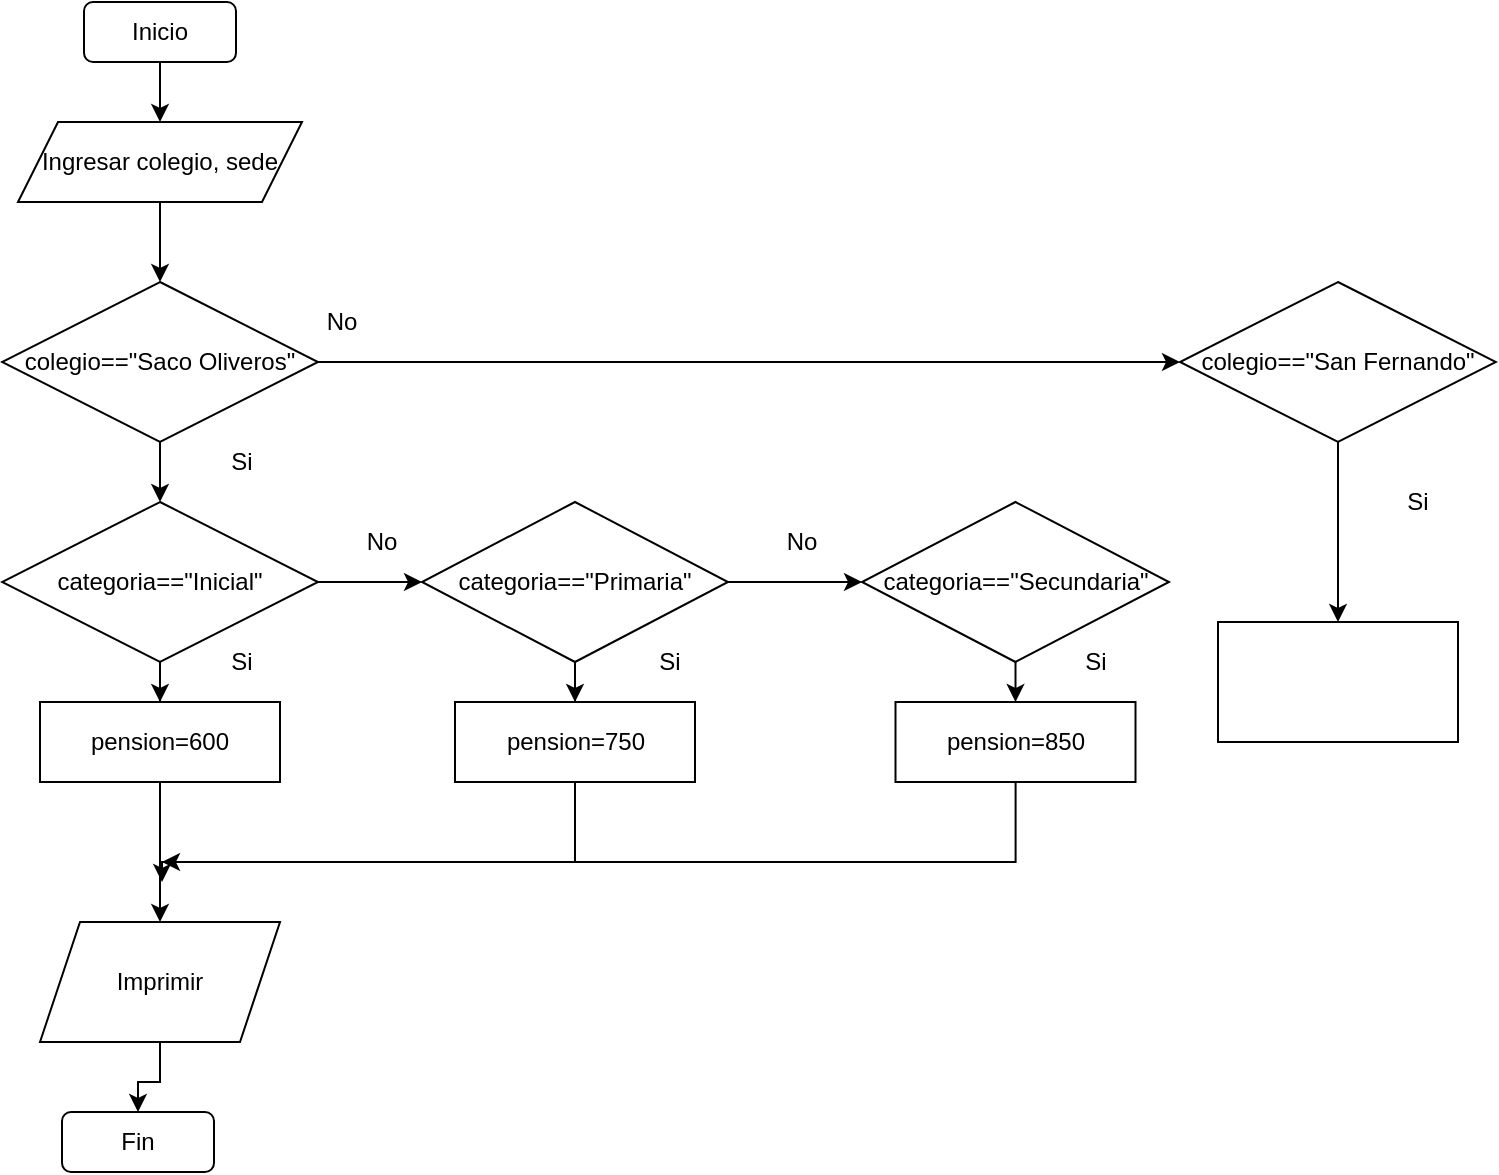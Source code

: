 <mxfile version="13.5.7" type="device"><diagram id="C5RBs43oDa-KdzZeNtuy" name="Page-1"><mxGraphModel dx="912" dy="578" grid="1" gridSize="10" guides="1" tooltips="1" connect="1" arrows="1" fold="1" page="1" pageScale="1" pageWidth="827" pageHeight="1169" math="0" shadow="0"><root><mxCell id="WIyWlLk6GJQsqaUBKTNV-0"/><mxCell id="WIyWlLk6GJQsqaUBKTNV-1" parent="WIyWlLk6GJQsqaUBKTNV-0"/><mxCell id="DNy8S5kYYccHXHRgaG4k-5" value="" style="edgeStyle=orthogonalEdgeStyle;rounded=0;orthogonalLoop=1;jettySize=auto;html=1;" edge="1" parent="WIyWlLk6GJQsqaUBKTNV-1" source="DNy8S5kYYccHXHRgaG4k-0" target="DNy8S5kYYccHXHRgaG4k-2"><mxGeometry relative="1" as="geometry"/></mxCell><mxCell id="DNy8S5kYYccHXHRgaG4k-0" value="Inicio" style="rounded=1;whiteSpace=wrap;html=1;" vertex="1" parent="WIyWlLk6GJQsqaUBKTNV-1"><mxGeometry x="121" y="30" width="76" height="30" as="geometry"/></mxCell><mxCell id="DNy8S5kYYccHXHRgaG4k-1" value="Fin" style="rounded=1;whiteSpace=wrap;html=1;" vertex="1" parent="WIyWlLk6GJQsqaUBKTNV-1"><mxGeometry x="110" y="585" width="76" height="30" as="geometry"/></mxCell><mxCell id="DNy8S5kYYccHXHRgaG4k-6" value="" style="edgeStyle=orthogonalEdgeStyle;rounded=0;orthogonalLoop=1;jettySize=auto;html=1;" edge="1" parent="WIyWlLk6GJQsqaUBKTNV-1" source="DNy8S5kYYccHXHRgaG4k-2" target="DNy8S5kYYccHXHRgaG4k-4"><mxGeometry relative="1" as="geometry"/></mxCell><mxCell id="DNy8S5kYYccHXHRgaG4k-2" value="Ingresar colegio, sede" style="shape=parallelogram;perimeter=parallelogramPerimeter;whiteSpace=wrap;html=1;fixedSize=1;" vertex="1" parent="WIyWlLk6GJQsqaUBKTNV-1"><mxGeometry x="88" y="90" width="142" height="40" as="geometry"/></mxCell><mxCell id="DNy8S5kYYccHXHRgaG4k-13" value="" style="edgeStyle=orthogonalEdgeStyle;rounded=0;orthogonalLoop=1;jettySize=auto;html=1;" edge="1" parent="WIyWlLk6GJQsqaUBKTNV-1" source="DNy8S5kYYccHXHRgaG4k-4" target="DNy8S5kYYccHXHRgaG4k-12"><mxGeometry relative="1" as="geometry"/></mxCell><mxCell id="DNy8S5kYYccHXHRgaG4k-15" value="" style="edgeStyle=orthogonalEdgeStyle;rounded=0;orthogonalLoop=1;jettySize=auto;html=1;" edge="1" parent="WIyWlLk6GJQsqaUBKTNV-1" source="DNy8S5kYYccHXHRgaG4k-4" target="DNy8S5kYYccHXHRgaG4k-14"><mxGeometry relative="1" as="geometry"/></mxCell><mxCell id="DNy8S5kYYccHXHRgaG4k-4" value="colegio==&quot;Saco Oliveros&quot;" style="rhombus;whiteSpace=wrap;html=1;" vertex="1" parent="WIyWlLk6GJQsqaUBKTNV-1"><mxGeometry x="80" y="170" width="158" height="80" as="geometry"/></mxCell><mxCell id="DNy8S5kYYccHXHRgaG4k-20" value="" style="edgeStyle=orthogonalEdgeStyle;rounded=0;orthogonalLoop=1;jettySize=auto;html=1;" edge="1" parent="WIyWlLk6GJQsqaUBKTNV-1" source="DNy8S5kYYccHXHRgaG4k-12" target="DNy8S5kYYccHXHRgaG4k-19"><mxGeometry relative="1" as="geometry"/></mxCell><mxCell id="DNy8S5kYYccHXHRgaG4k-23" value="" style="edgeStyle=orthogonalEdgeStyle;rounded=0;orthogonalLoop=1;jettySize=auto;html=1;" edge="1" parent="WIyWlLk6GJQsqaUBKTNV-1" source="DNy8S5kYYccHXHRgaG4k-12" target="DNy8S5kYYccHXHRgaG4k-22"><mxGeometry relative="1" as="geometry"/></mxCell><mxCell id="DNy8S5kYYccHXHRgaG4k-12" value="categoria==&quot;Inicial&quot;" style="rhombus;whiteSpace=wrap;html=1;" vertex="1" parent="WIyWlLk6GJQsqaUBKTNV-1"><mxGeometry x="80" y="280" width="158" height="80" as="geometry"/></mxCell><mxCell id="DNy8S5kYYccHXHRgaG4k-39" value="" style="edgeStyle=orthogonalEdgeStyle;rounded=0;orthogonalLoop=1;jettySize=auto;html=1;" edge="1" parent="WIyWlLk6GJQsqaUBKTNV-1" source="DNy8S5kYYccHXHRgaG4k-14" target="DNy8S5kYYccHXHRgaG4k-38"><mxGeometry relative="1" as="geometry"/></mxCell><mxCell id="DNy8S5kYYccHXHRgaG4k-14" value="colegio==&quot;San Fernando&quot;" style="rhombus;whiteSpace=wrap;html=1;" vertex="1" parent="WIyWlLk6GJQsqaUBKTNV-1"><mxGeometry x="669" y="170" width="158" height="80" as="geometry"/></mxCell><mxCell id="DNy8S5kYYccHXHRgaG4k-16" value="Si" style="text;html=1;strokeColor=none;fillColor=none;align=center;verticalAlign=middle;whiteSpace=wrap;rounded=0;" vertex="1" parent="WIyWlLk6GJQsqaUBKTNV-1"><mxGeometry x="180" y="250" width="40" height="20" as="geometry"/></mxCell><mxCell id="DNy8S5kYYccHXHRgaG4k-17" value="No" style="text;html=1;strokeColor=none;fillColor=none;align=center;verticalAlign=middle;whiteSpace=wrap;rounded=0;" vertex="1" parent="WIyWlLk6GJQsqaUBKTNV-1"><mxGeometry x="230" y="180" width="40" height="20" as="geometry"/></mxCell><mxCell id="DNy8S5kYYccHXHRgaG4k-45" value="" style="edgeStyle=orthogonalEdgeStyle;rounded=0;orthogonalLoop=1;jettySize=auto;html=1;" edge="1" parent="WIyWlLk6GJQsqaUBKTNV-1" source="DNy8S5kYYccHXHRgaG4k-19" target="DNy8S5kYYccHXHRgaG4k-44"><mxGeometry relative="1" as="geometry"/></mxCell><mxCell id="DNy8S5kYYccHXHRgaG4k-19" value="pension=600" style="whiteSpace=wrap;html=1;" vertex="1" parent="WIyWlLk6GJQsqaUBKTNV-1"><mxGeometry x="99" y="380" width="120" height="40" as="geometry"/></mxCell><mxCell id="DNy8S5kYYccHXHRgaG4k-25" value="" style="edgeStyle=orthogonalEdgeStyle;rounded=0;orthogonalLoop=1;jettySize=auto;html=1;" edge="1" parent="WIyWlLk6GJQsqaUBKTNV-1" source="DNy8S5kYYccHXHRgaG4k-22" target="DNy8S5kYYccHXHRgaG4k-24"><mxGeometry relative="1" as="geometry"/></mxCell><mxCell id="DNy8S5kYYccHXHRgaG4k-27" value="" style="edgeStyle=orthogonalEdgeStyle;rounded=0;orthogonalLoop=1;jettySize=auto;html=1;" edge="1" parent="WIyWlLk6GJQsqaUBKTNV-1" source="DNy8S5kYYccHXHRgaG4k-22" target="DNy8S5kYYccHXHRgaG4k-26"><mxGeometry relative="1" as="geometry"/></mxCell><mxCell id="DNy8S5kYYccHXHRgaG4k-22" value="categoria==&quot;Primaria&quot;" style="rhombus;whiteSpace=wrap;html=1;" vertex="1" parent="WIyWlLk6GJQsqaUBKTNV-1"><mxGeometry x="290" y="280" width="153" height="80" as="geometry"/></mxCell><mxCell id="DNy8S5kYYccHXHRgaG4k-47" style="edgeStyle=orthogonalEdgeStyle;rounded=0;orthogonalLoop=1;jettySize=auto;html=1;" edge="1" parent="WIyWlLk6GJQsqaUBKTNV-1" source="DNy8S5kYYccHXHRgaG4k-24"><mxGeometry relative="1" as="geometry"><mxPoint x="160" y="470" as="targetPoint"/><Array as="points"><mxPoint x="367" y="460"/><mxPoint x="160" y="460"/></Array></mxGeometry></mxCell><mxCell id="DNy8S5kYYccHXHRgaG4k-24" value="pension=750" style="whiteSpace=wrap;html=1;" vertex="1" parent="WIyWlLk6GJQsqaUBKTNV-1"><mxGeometry x="306.5" y="380" width="120" height="40" as="geometry"/></mxCell><mxCell id="DNy8S5kYYccHXHRgaG4k-29" value="" style="edgeStyle=orthogonalEdgeStyle;rounded=0;orthogonalLoop=1;jettySize=auto;html=1;" edge="1" parent="WIyWlLk6GJQsqaUBKTNV-1" source="DNy8S5kYYccHXHRgaG4k-26" target="DNy8S5kYYccHXHRgaG4k-28"><mxGeometry relative="1" as="geometry"/></mxCell><mxCell id="DNy8S5kYYccHXHRgaG4k-26" value="categoria==&quot;Secundaria&quot;" style="rhombus;whiteSpace=wrap;html=1;" vertex="1" parent="WIyWlLk6GJQsqaUBKTNV-1"><mxGeometry x="510" y="280" width="153.5" height="80" as="geometry"/></mxCell><mxCell id="DNy8S5kYYccHXHRgaG4k-48" style="edgeStyle=orthogonalEdgeStyle;rounded=0;orthogonalLoop=1;jettySize=auto;html=1;" edge="1" parent="WIyWlLk6GJQsqaUBKTNV-1" source="DNy8S5kYYccHXHRgaG4k-28"><mxGeometry relative="1" as="geometry"><mxPoint x="160" y="460" as="targetPoint"/><Array as="points"><mxPoint x="587" y="460"/><mxPoint x="360" y="460"/></Array></mxGeometry></mxCell><mxCell id="DNy8S5kYYccHXHRgaG4k-28" value="pension=850" style="whiteSpace=wrap;html=1;" vertex="1" parent="WIyWlLk6GJQsqaUBKTNV-1"><mxGeometry x="526.75" y="380" width="120" height="40" as="geometry"/></mxCell><mxCell id="DNy8S5kYYccHXHRgaG4k-30" value="No" style="text;html=1;strokeColor=none;fillColor=none;align=center;verticalAlign=middle;whiteSpace=wrap;rounded=0;" vertex="1" parent="WIyWlLk6GJQsqaUBKTNV-1"><mxGeometry x="250" y="290" width="40" height="20" as="geometry"/></mxCell><mxCell id="DNy8S5kYYccHXHRgaG4k-34" value="No" style="text;html=1;strokeColor=none;fillColor=none;align=center;verticalAlign=middle;whiteSpace=wrap;rounded=0;" vertex="1" parent="WIyWlLk6GJQsqaUBKTNV-1"><mxGeometry x="460" y="290" width="40" height="20" as="geometry"/></mxCell><mxCell id="DNy8S5kYYccHXHRgaG4k-35" value="Si" style="text;html=1;strokeColor=none;fillColor=none;align=center;verticalAlign=middle;whiteSpace=wrap;rounded=0;" vertex="1" parent="WIyWlLk6GJQsqaUBKTNV-1"><mxGeometry x="180" y="350" width="40" height="20" as="geometry"/></mxCell><mxCell id="DNy8S5kYYccHXHRgaG4k-36" value="Si" style="text;html=1;strokeColor=none;fillColor=none;align=center;verticalAlign=middle;whiteSpace=wrap;rounded=0;" vertex="1" parent="WIyWlLk6GJQsqaUBKTNV-1"><mxGeometry x="394" y="350" width="40" height="20" as="geometry"/></mxCell><mxCell id="DNy8S5kYYccHXHRgaG4k-37" value="Si" style="text;html=1;strokeColor=none;fillColor=none;align=center;verticalAlign=middle;whiteSpace=wrap;rounded=0;" vertex="1" parent="WIyWlLk6GJQsqaUBKTNV-1"><mxGeometry x="607" y="350" width="40" height="20" as="geometry"/></mxCell><mxCell id="DNy8S5kYYccHXHRgaG4k-38" value="" style="whiteSpace=wrap;html=1;" vertex="1" parent="WIyWlLk6GJQsqaUBKTNV-1"><mxGeometry x="688" y="340" width="120" height="60" as="geometry"/></mxCell><mxCell id="DNy8S5kYYccHXHRgaG4k-40" value="Si" style="text;html=1;strokeColor=none;fillColor=none;align=center;verticalAlign=middle;whiteSpace=wrap;rounded=0;" vertex="1" parent="WIyWlLk6GJQsqaUBKTNV-1"><mxGeometry x="768" y="270" width="40" height="20" as="geometry"/></mxCell><mxCell id="DNy8S5kYYccHXHRgaG4k-46" value="" style="edgeStyle=orthogonalEdgeStyle;rounded=0;orthogonalLoop=1;jettySize=auto;html=1;" edge="1" parent="WIyWlLk6GJQsqaUBKTNV-1" source="DNy8S5kYYccHXHRgaG4k-44" target="DNy8S5kYYccHXHRgaG4k-1"><mxGeometry relative="1" as="geometry"/></mxCell><mxCell id="DNy8S5kYYccHXHRgaG4k-44" value="Imprimir" style="shape=parallelogram;perimeter=parallelogramPerimeter;whiteSpace=wrap;html=1;fixedSize=1;" vertex="1" parent="WIyWlLk6GJQsqaUBKTNV-1"><mxGeometry x="99" y="490" width="120" height="60" as="geometry"/></mxCell></root></mxGraphModel></diagram></mxfile>